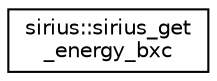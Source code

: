 digraph "Graphical Class Hierarchy"
{
 // INTERACTIVE_SVG=YES
  edge [fontname="Helvetica",fontsize="10",labelfontname="Helvetica",labelfontsize="10"];
  node [fontname="Helvetica",fontsize="10",shape=record];
  rankdir="LR";
  Node1 [label="sirius::sirius_get\l_energy_bxc",height=0.2,width=0.4,color="black", fillcolor="white", style="filled",URL="$interfacesirius_1_1sirius__get__energy__bxc.html"];
}

